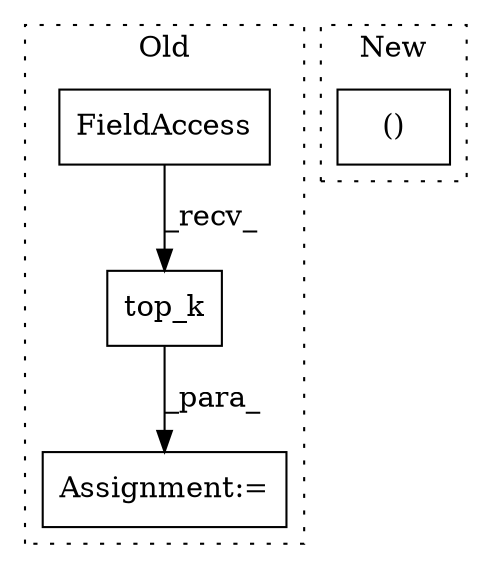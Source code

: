 digraph G {
subgraph cluster0 {
1 [label="top_k" a="32" s="6341,6360" l="6,1" shape="box"];
3 [label="FieldAccess" a="22" s="6325" l="15" shape="box"];
4 [label="Assignment:=" a="7" s="6323" l="2" shape="box"];
label = "Old";
style="dotted";
}
subgraph cluster1 {
2 [label="()" a="106" s="6172" l="22" shape="box"];
label = "New";
style="dotted";
}
1 -> 4 [label="_para_"];
3 -> 1 [label="_recv_"];
}